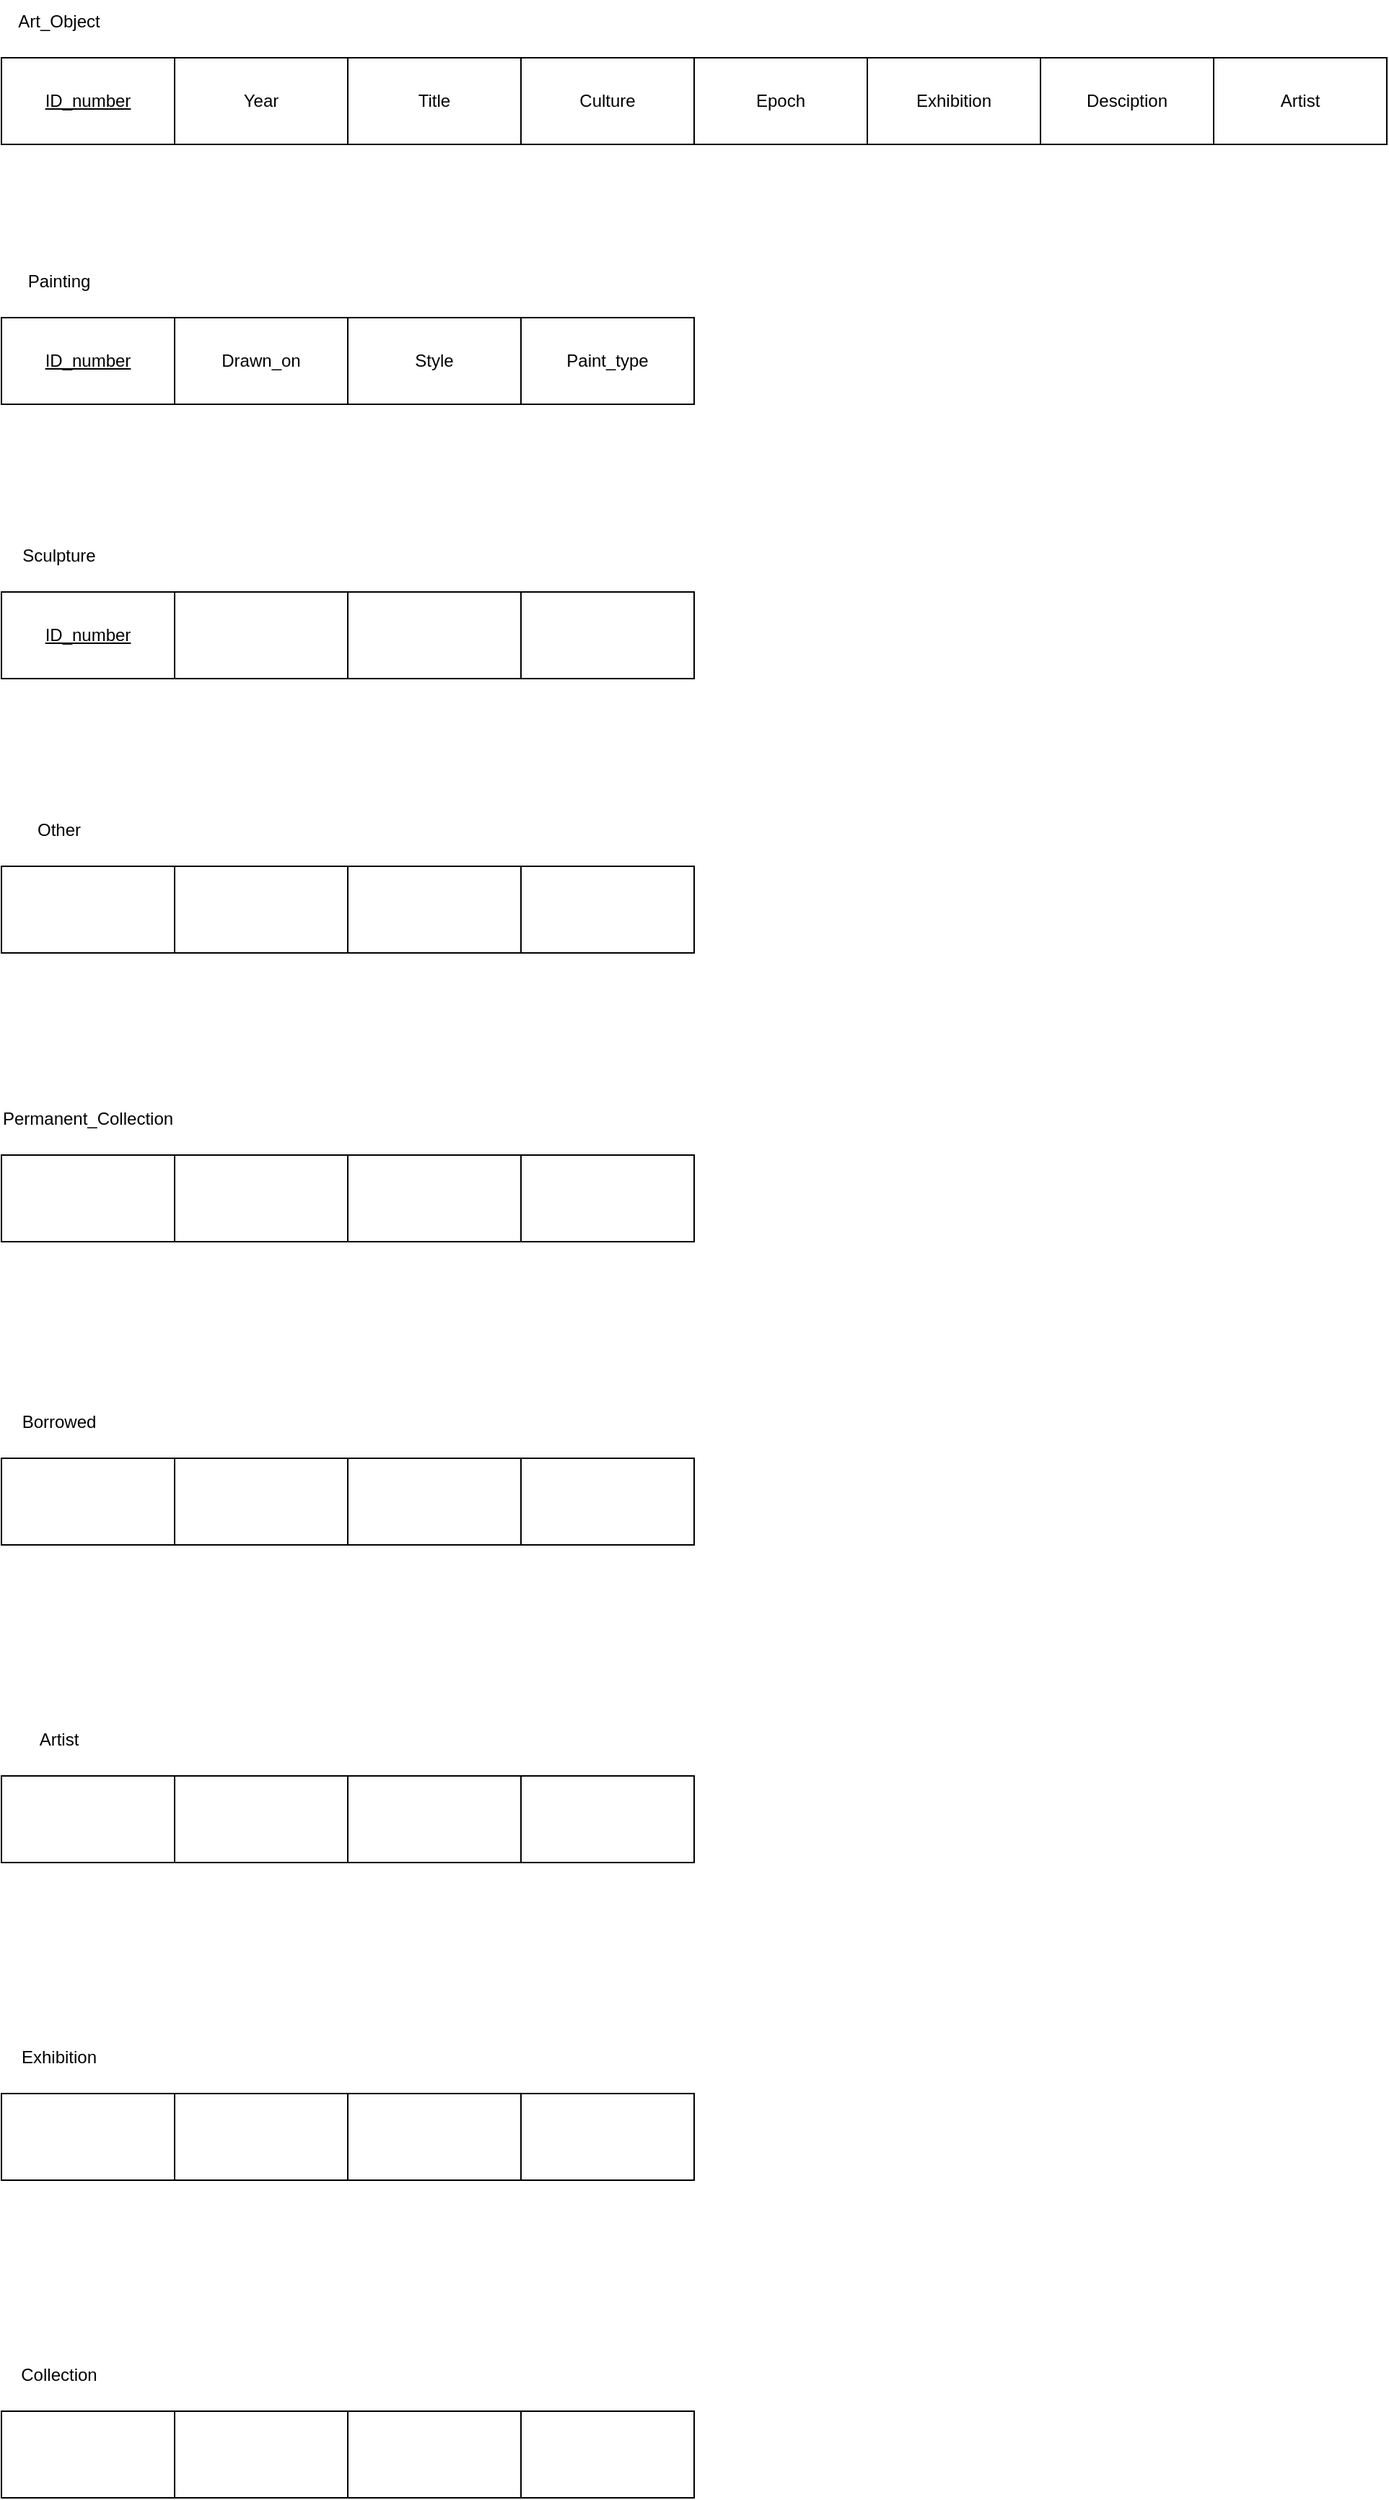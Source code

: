 <mxfile version="22.1.5" type="github">
  <diagram id="R2lEEEUBdFMjLlhIrx00" name="Page-1">
    <mxGraphModel dx="586" dy="698" grid="1" gridSize="10" guides="1" tooltips="1" connect="1" arrows="1" fold="1" page="1" pageScale="1" pageWidth="850" pageHeight="1100" math="0" shadow="0" extFonts="Permanent Marker^https://fonts.googleapis.com/css?family=Permanent+Marker">
      <root>
        <mxCell id="0" />
        <mxCell id="1" parent="0" />
        <mxCell id="n45g9Vmdq9arjrL9hO6H-1" value="Art_Object" style="text;html=1;strokeColor=none;fillColor=none;align=center;verticalAlign=middle;whiteSpace=wrap;rounded=0;" vertex="1" parent="1">
          <mxGeometry x="50" y="50" width="60" height="30" as="geometry" />
        </mxCell>
        <mxCell id="n45g9Vmdq9arjrL9hO6H-2" value="&lt;u&gt;ID_number&lt;/u&gt;" style="rounded=0;whiteSpace=wrap;html=1;" vertex="1" parent="1">
          <mxGeometry x="40" y="90" width="120" height="60" as="geometry" />
        </mxCell>
        <mxCell id="n45g9Vmdq9arjrL9hO6H-3" value="Year" style="rounded=0;whiteSpace=wrap;html=1;" vertex="1" parent="1">
          <mxGeometry x="160" y="90" width="120" height="60" as="geometry" />
        </mxCell>
        <mxCell id="n45g9Vmdq9arjrL9hO6H-4" value="Title" style="rounded=0;whiteSpace=wrap;html=1;" vertex="1" parent="1">
          <mxGeometry x="280" y="90" width="120" height="60" as="geometry" />
        </mxCell>
        <mxCell id="n45g9Vmdq9arjrL9hO6H-5" value="Culture" style="rounded=0;whiteSpace=wrap;html=1;" vertex="1" parent="1">
          <mxGeometry x="400" y="90" width="120" height="60" as="geometry" />
        </mxCell>
        <mxCell id="n45g9Vmdq9arjrL9hO6H-16" value="Painting" style="text;html=1;strokeColor=none;fillColor=none;align=center;verticalAlign=middle;whiteSpace=wrap;rounded=0;" vertex="1" parent="1">
          <mxGeometry x="50" y="230" width="60" height="30" as="geometry" />
        </mxCell>
        <mxCell id="n45g9Vmdq9arjrL9hO6H-17" value="&lt;u&gt;ID_number&lt;/u&gt;" style="rounded=0;whiteSpace=wrap;html=1;" vertex="1" parent="1">
          <mxGeometry x="40" y="270" width="120" height="60" as="geometry" />
        </mxCell>
        <mxCell id="n45g9Vmdq9arjrL9hO6H-18" value="Drawn_on" style="rounded=0;whiteSpace=wrap;html=1;" vertex="1" parent="1">
          <mxGeometry x="160" y="270" width="120" height="60" as="geometry" />
        </mxCell>
        <mxCell id="n45g9Vmdq9arjrL9hO6H-19" value="Style" style="rounded=0;whiteSpace=wrap;html=1;" vertex="1" parent="1">
          <mxGeometry x="280" y="270" width="120" height="60" as="geometry" />
        </mxCell>
        <mxCell id="n45g9Vmdq9arjrL9hO6H-20" value="Paint_type" style="rounded=0;whiteSpace=wrap;html=1;" vertex="1" parent="1">
          <mxGeometry x="400" y="270" width="120" height="60" as="geometry" />
        </mxCell>
        <mxCell id="n45g9Vmdq9arjrL9hO6H-21" value="Sculpture" style="text;html=1;strokeColor=none;fillColor=none;align=center;verticalAlign=middle;whiteSpace=wrap;rounded=0;" vertex="1" parent="1">
          <mxGeometry x="50" y="420" width="60" height="30" as="geometry" />
        </mxCell>
        <mxCell id="n45g9Vmdq9arjrL9hO6H-22" value="&lt;u&gt;ID_number&lt;/u&gt;" style="rounded=0;whiteSpace=wrap;html=1;" vertex="1" parent="1">
          <mxGeometry x="40" y="460" width="120" height="60" as="geometry" />
        </mxCell>
        <mxCell id="n45g9Vmdq9arjrL9hO6H-23" value="" style="rounded=0;whiteSpace=wrap;html=1;" vertex="1" parent="1">
          <mxGeometry x="160" y="460" width="120" height="60" as="geometry" />
        </mxCell>
        <mxCell id="n45g9Vmdq9arjrL9hO6H-24" value="" style="rounded=0;whiteSpace=wrap;html=1;" vertex="1" parent="1">
          <mxGeometry x="280" y="460" width="120" height="60" as="geometry" />
        </mxCell>
        <mxCell id="n45g9Vmdq9arjrL9hO6H-25" value="" style="rounded=0;whiteSpace=wrap;html=1;" vertex="1" parent="1">
          <mxGeometry x="400" y="460" width="120" height="60" as="geometry" />
        </mxCell>
        <mxCell id="n45g9Vmdq9arjrL9hO6H-26" value="Other" style="text;html=1;strokeColor=none;fillColor=none;align=center;verticalAlign=middle;whiteSpace=wrap;rounded=0;" vertex="1" parent="1">
          <mxGeometry x="50" y="610" width="60" height="30" as="geometry" />
        </mxCell>
        <mxCell id="n45g9Vmdq9arjrL9hO6H-27" value="" style="rounded=0;whiteSpace=wrap;html=1;" vertex="1" parent="1">
          <mxGeometry x="40" y="650" width="120" height="60" as="geometry" />
        </mxCell>
        <mxCell id="n45g9Vmdq9arjrL9hO6H-28" value="" style="rounded=0;whiteSpace=wrap;html=1;" vertex="1" parent="1">
          <mxGeometry x="160" y="650" width="120" height="60" as="geometry" />
        </mxCell>
        <mxCell id="n45g9Vmdq9arjrL9hO6H-29" value="" style="rounded=0;whiteSpace=wrap;html=1;" vertex="1" parent="1">
          <mxGeometry x="280" y="650" width="120" height="60" as="geometry" />
        </mxCell>
        <mxCell id="n45g9Vmdq9arjrL9hO6H-30" value="" style="rounded=0;whiteSpace=wrap;html=1;" vertex="1" parent="1">
          <mxGeometry x="400" y="650" width="120" height="60" as="geometry" />
        </mxCell>
        <mxCell id="n45g9Vmdq9arjrL9hO6H-31" value="Permanent_Collection" style="text;html=1;strokeColor=none;fillColor=none;align=center;verticalAlign=middle;whiteSpace=wrap;rounded=0;" vertex="1" parent="1">
          <mxGeometry x="70" y="810" width="60" height="30" as="geometry" />
        </mxCell>
        <mxCell id="n45g9Vmdq9arjrL9hO6H-32" value="" style="rounded=0;whiteSpace=wrap;html=1;" vertex="1" parent="1">
          <mxGeometry x="40" y="850" width="120" height="60" as="geometry" />
        </mxCell>
        <mxCell id="n45g9Vmdq9arjrL9hO6H-33" value="" style="rounded=0;whiteSpace=wrap;html=1;" vertex="1" parent="1">
          <mxGeometry x="160" y="850" width="120" height="60" as="geometry" />
        </mxCell>
        <mxCell id="n45g9Vmdq9arjrL9hO6H-34" value="" style="rounded=0;whiteSpace=wrap;html=1;" vertex="1" parent="1">
          <mxGeometry x="280" y="850" width="120" height="60" as="geometry" />
        </mxCell>
        <mxCell id="n45g9Vmdq9arjrL9hO6H-35" value="" style="rounded=0;whiteSpace=wrap;html=1;" vertex="1" parent="1">
          <mxGeometry x="400" y="850" width="120" height="60" as="geometry" />
        </mxCell>
        <mxCell id="n45g9Vmdq9arjrL9hO6H-36" value="Borrowed" style="text;html=1;strokeColor=none;fillColor=none;align=center;verticalAlign=middle;whiteSpace=wrap;rounded=0;" vertex="1" parent="1">
          <mxGeometry x="50" y="1020" width="60" height="30" as="geometry" />
        </mxCell>
        <mxCell id="n45g9Vmdq9arjrL9hO6H-37" value="" style="rounded=0;whiteSpace=wrap;html=1;" vertex="1" parent="1">
          <mxGeometry x="40" y="1060" width="120" height="60" as="geometry" />
        </mxCell>
        <mxCell id="n45g9Vmdq9arjrL9hO6H-38" value="" style="rounded=0;whiteSpace=wrap;html=1;" vertex="1" parent="1">
          <mxGeometry x="160" y="1060" width="120" height="60" as="geometry" />
        </mxCell>
        <mxCell id="n45g9Vmdq9arjrL9hO6H-39" value="" style="rounded=0;whiteSpace=wrap;html=1;" vertex="1" parent="1">
          <mxGeometry x="280" y="1060" width="120" height="60" as="geometry" />
        </mxCell>
        <mxCell id="n45g9Vmdq9arjrL9hO6H-40" value="" style="rounded=0;whiteSpace=wrap;html=1;" vertex="1" parent="1">
          <mxGeometry x="400" y="1060" width="120" height="60" as="geometry" />
        </mxCell>
        <mxCell id="n45g9Vmdq9arjrL9hO6H-41" value="Artist" style="text;html=1;strokeColor=none;fillColor=none;align=center;verticalAlign=middle;whiteSpace=wrap;rounded=0;" vertex="1" parent="1">
          <mxGeometry x="50" y="1240" width="60" height="30" as="geometry" />
        </mxCell>
        <mxCell id="n45g9Vmdq9arjrL9hO6H-42" value="" style="rounded=0;whiteSpace=wrap;html=1;" vertex="1" parent="1">
          <mxGeometry x="40" y="1280" width="120" height="60" as="geometry" />
        </mxCell>
        <mxCell id="n45g9Vmdq9arjrL9hO6H-43" value="" style="rounded=0;whiteSpace=wrap;html=1;" vertex="1" parent="1">
          <mxGeometry x="160" y="1280" width="120" height="60" as="geometry" />
        </mxCell>
        <mxCell id="n45g9Vmdq9arjrL9hO6H-44" value="" style="rounded=0;whiteSpace=wrap;html=1;" vertex="1" parent="1">
          <mxGeometry x="280" y="1280" width="120" height="60" as="geometry" />
        </mxCell>
        <mxCell id="n45g9Vmdq9arjrL9hO6H-45" value="" style="rounded=0;whiteSpace=wrap;html=1;" vertex="1" parent="1">
          <mxGeometry x="400" y="1280" width="120" height="60" as="geometry" />
        </mxCell>
        <mxCell id="n45g9Vmdq9arjrL9hO6H-46" value="Exhibition" style="text;html=1;strokeColor=none;fillColor=none;align=center;verticalAlign=middle;whiteSpace=wrap;rounded=0;" vertex="1" parent="1">
          <mxGeometry x="50" y="1460" width="60" height="30" as="geometry" />
        </mxCell>
        <mxCell id="n45g9Vmdq9arjrL9hO6H-47" value="" style="rounded=0;whiteSpace=wrap;html=1;" vertex="1" parent="1">
          <mxGeometry x="40" y="1500" width="120" height="60" as="geometry" />
        </mxCell>
        <mxCell id="n45g9Vmdq9arjrL9hO6H-48" value="" style="rounded=0;whiteSpace=wrap;html=1;" vertex="1" parent="1">
          <mxGeometry x="160" y="1500" width="120" height="60" as="geometry" />
        </mxCell>
        <mxCell id="n45g9Vmdq9arjrL9hO6H-49" value="" style="rounded=0;whiteSpace=wrap;html=1;" vertex="1" parent="1">
          <mxGeometry x="280" y="1500" width="120" height="60" as="geometry" />
        </mxCell>
        <mxCell id="n45g9Vmdq9arjrL9hO6H-50" value="" style="rounded=0;whiteSpace=wrap;html=1;" vertex="1" parent="1">
          <mxGeometry x="400" y="1500" width="120" height="60" as="geometry" />
        </mxCell>
        <mxCell id="n45g9Vmdq9arjrL9hO6H-51" value="Collection" style="text;html=1;strokeColor=none;fillColor=none;align=center;verticalAlign=middle;whiteSpace=wrap;rounded=0;" vertex="1" parent="1">
          <mxGeometry x="50" y="1680" width="60" height="30" as="geometry" />
        </mxCell>
        <mxCell id="n45g9Vmdq9arjrL9hO6H-52" value="" style="rounded=0;whiteSpace=wrap;html=1;" vertex="1" parent="1">
          <mxGeometry x="40" y="1720" width="120" height="60" as="geometry" />
        </mxCell>
        <mxCell id="n45g9Vmdq9arjrL9hO6H-53" value="" style="rounded=0;whiteSpace=wrap;html=1;" vertex="1" parent="1">
          <mxGeometry x="160" y="1720" width="120" height="60" as="geometry" />
        </mxCell>
        <mxCell id="n45g9Vmdq9arjrL9hO6H-54" value="" style="rounded=0;whiteSpace=wrap;html=1;" vertex="1" parent="1">
          <mxGeometry x="280" y="1720" width="120" height="60" as="geometry" />
        </mxCell>
        <mxCell id="n45g9Vmdq9arjrL9hO6H-55" value="" style="rounded=0;whiteSpace=wrap;html=1;" vertex="1" parent="1">
          <mxGeometry x="400" y="1720" width="120" height="60" as="geometry" />
        </mxCell>
        <mxCell id="n45g9Vmdq9arjrL9hO6H-56" value="Epoch" style="rounded=0;whiteSpace=wrap;html=1;" vertex="1" parent="1">
          <mxGeometry x="520" y="90" width="120" height="60" as="geometry" />
        </mxCell>
        <mxCell id="n45g9Vmdq9arjrL9hO6H-57" value="Exhibition" style="rounded=0;whiteSpace=wrap;html=1;" vertex="1" parent="1">
          <mxGeometry x="640" y="90" width="120" height="60" as="geometry" />
        </mxCell>
        <mxCell id="n45g9Vmdq9arjrL9hO6H-58" value="Desciption" style="rounded=0;whiteSpace=wrap;html=1;" vertex="1" parent="1">
          <mxGeometry x="760" y="90" width="120" height="60" as="geometry" />
        </mxCell>
        <mxCell id="n45g9Vmdq9arjrL9hO6H-59" value="Artist" style="rounded=0;whiteSpace=wrap;html=1;" vertex="1" parent="1">
          <mxGeometry x="880" y="90" width="120" height="60" as="geometry" />
        </mxCell>
      </root>
    </mxGraphModel>
  </diagram>
</mxfile>
